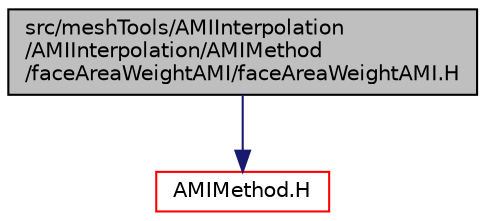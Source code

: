 digraph "src/meshTools/AMIInterpolation/AMIInterpolation/AMIMethod/faceAreaWeightAMI/faceAreaWeightAMI.H"
{
  bgcolor="transparent";
  edge [fontname="Helvetica",fontsize="10",labelfontname="Helvetica",labelfontsize="10"];
  node [fontname="Helvetica",fontsize="10",shape=record];
  Node1 [label="src/meshTools/AMIInterpolation\l/AMIInterpolation/AMIMethod\l/faceAreaWeightAMI/faceAreaWeightAMI.H",height=0.2,width=0.4,color="black", fillcolor="grey75", style="filled", fontcolor="black"];
  Node1 -> Node2 [color="midnightblue",fontsize="10",style="solid",fontname="Helvetica"];
  Node2 [label="AMIMethod.H",height=0.2,width=0.4,color="red",URL="$a07194.html"];
}
